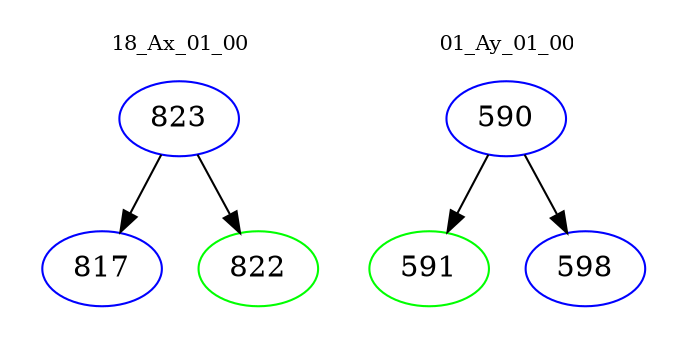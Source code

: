 digraph{
subgraph cluster_0 {
color = white
label = "18_Ax_01_00";
fontsize=10;
T0_823 [label="823", color="blue"]
T0_823 -> T0_817 [color="black"]
T0_817 [label="817", color="blue"]
T0_823 -> T0_822 [color="black"]
T0_822 [label="822", color="green"]
}
subgraph cluster_1 {
color = white
label = "01_Ay_01_00";
fontsize=10;
T1_590 [label="590", color="blue"]
T1_590 -> T1_591 [color="black"]
T1_591 [label="591", color="green"]
T1_590 -> T1_598 [color="black"]
T1_598 [label="598", color="blue"]
}
}
